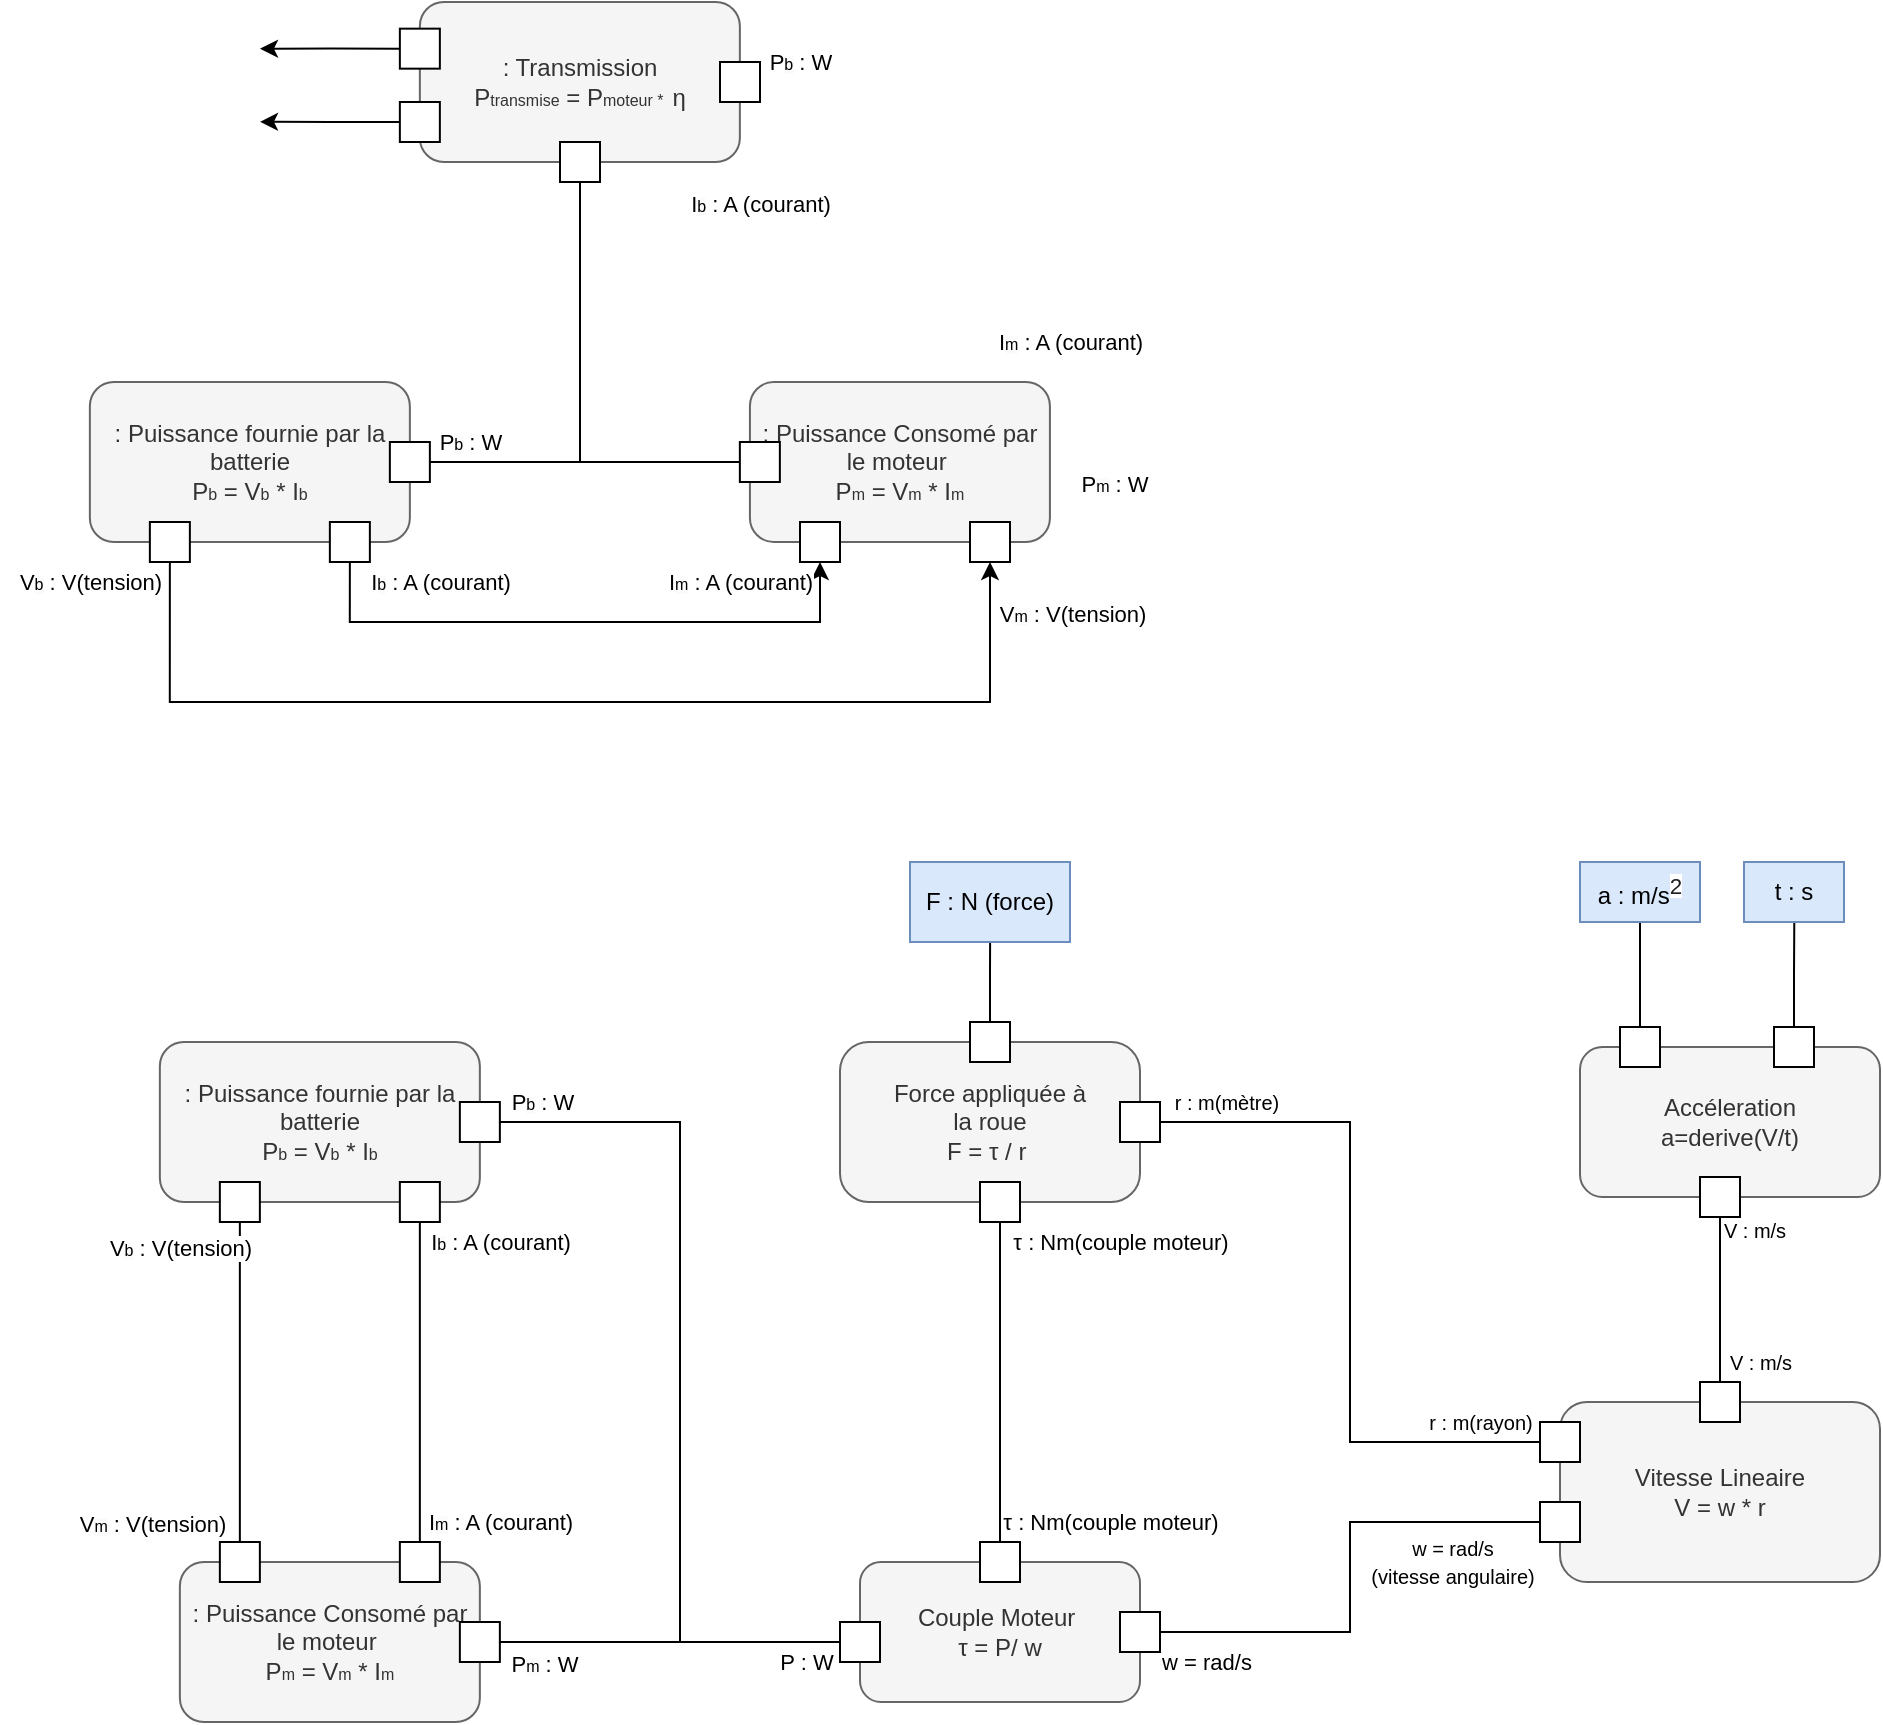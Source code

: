 <mxfile version="22.1.18" type="github">
  <diagram name="Page-1" id="2GRAYQbGgwGCQ1bq4cRz">
    <mxGraphModel dx="934" dy="494" grid="1" gridSize="10" guides="1" tooltips="1" connect="1" arrows="1" fold="1" page="1" pageScale="1" pageWidth="1654" pageHeight="2336" math="0" shadow="0">
      <root>
        <mxCell id="0" />
        <mxCell id="1" parent="0" />
        <mxCell id="MpMOlBdk-1zB-H3q664x-13" value=": Puissance fournie par la batterie&lt;br&gt;P&lt;font style=&quot;font-size: 8px;&quot;&gt;b&lt;/font&gt; = V&lt;font style=&quot;border-color: var(--border-color); font-size: 8px;&quot;&gt;b&lt;/font&gt;&amp;nbsp;* I&lt;font style=&quot;font-size: 8px;&quot;&gt;b&lt;/font&gt;" style="rounded=1;whiteSpace=wrap;html=1;fillColor=#f5f5f5;fontColor=#333333;strokeColor=#666666;" parent="1" vertex="1">
          <mxGeometry x="239.93" y="610" width="160" height="80" as="geometry" />
        </mxCell>
        <mxCell id="MpMOlBdk-1zB-H3q664x-16" value="Force appliquée&amp;nbsp;à &lt;br&gt;la roue&lt;br&gt;F = τ / r&amp;nbsp;" style="rounded=1;whiteSpace=wrap;html=1;arcSize=18;fillColor=#f5f5f5;fontColor=#333333;strokeColor=#666666;" parent="1" vertex="1">
          <mxGeometry x="580" y="610" width="150" height="80" as="geometry" />
        </mxCell>
        <mxCell id="MpMOlBdk-1zB-H3q664x-18" value="Vitesse Lineaire&lt;br&gt;V = w * r" style="rounded=1;whiteSpace=wrap;html=1;fillColor=#f5f5f5;fontColor=#333333;strokeColor=#666666;" parent="1" vertex="1">
          <mxGeometry x="940" y="790" width="160" height="90" as="geometry" />
        </mxCell>
        <mxCell id="MpMOlBdk-1zB-H3q664x-19" value="Couple Moteur&amp;nbsp;&lt;br&gt;τ = P/ w" style="rounded=1;whiteSpace=wrap;html=1;fillColor=#f5f5f5;fontColor=#333333;strokeColor=#666666;" parent="1" vertex="1">
          <mxGeometry x="590" y="870" width="140" height="70" as="geometry" />
        </mxCell>
        <mxCell id="MpMOlBdk-1zB-H3q664x-20" value=": Puissance Consomé par le moteur&amp;nbsp;&lt;br&gt;P&lt;span style=&quot;font-size: 8px;&quot;&gt;m&lt;/span&gt;&amp;nbsp;= V&lt;span style=&quot;font-size: 8px;&quot;&gt;m&lt;/span&gt;&amp;nbsp;* I&lt;span style=&quot;font-size: 8px;&quot;&gt;m&lt;/span&gt;" style="rounded=1;whiteSpace=wrap;html=1;fillColor=#f5f5f5;fontColor=#333333;strokeColor=#666666;" parent="1" vertex="1">
          <mxGeometry x="249.93" y="870" width="150" height="80" as="geometry" />
        </mxCell>
        <mxCell id="MpMOlBdk-1zB-H3q664x-25" value="" style="strokeColor=inherit;fillColor=inherit;gradientColor=inherit;shape=rect;html=1;fontSize=10;verticalLabelPosition=top;verticalAlign=bottom;" parent="1" vertex="1">
          <mxGeometry x="359.93" y="680" width="20" height="20" as="geometry" />
        </mxCell>
        <mxCell id="MpMOlBdk-1zB-H3q664x-33" style="edgeStyle=orthogonalEdgeStyle;rounded=0;orthogonalLoop=1;jettySize=auto;html=1;exitX=0.5;exitY=1;exitDx=0;exitDy=0;entryX=0.5;entryY=0;entryDx=0;entryDy=0;endArrow=none;endFill=0;" parent="1" source="MpMOlBdk-1zB-H3q664x-27" target="MpMOlBdk-1zB-H3q664x-28" edge="1">
          <mxGeometry relative="1" as="geometry" />
        </mxCell>
        <mxCell id="MpMOlBdk-1zB-H3q664x-125" value="V&lt;font style=&quot;border-color: var(--border-color); background-color: rgb(251, 251, 251); font-size: 8px;&quot;&gt;b&lt;/font&gt;&amp;nbsp;: V(tension)" style="edgeLabel;html=1;align=center;verticalAlign=middle;resizable=0;points=[];" parent="MpMOlBdk-1zB-H3q664x-33" vertex="1" connectable="0">
          <mxGeometry x="-0.837" y="-1" relative="1" as="geometry">
            <mxPoint x="-29" as="offset" />
          </mxGeometry>
        </mxCell>
        <mxCell id="MpMOlBdk-1zB-H3q664x-27" value="" style="strokeColor=inherit;fillColor=inherit;gradientColor=inherit;shape=rect;html=1;fontSize=10;verticalLabelPosition=top;verticalAlign=bottom;" parent="1" vertex="1">
          <mxGeometry x="269.93" y="680" width="20" height="20" as="geometry" />
        </mxCell>
        <mxCell id="MpMOlBdk-1zB-H3q664x-28" value="" style="strokeColor=inherit;fillColor=inherit;gradientColor=inherit;shape=rect;html=1;fontSize=10;verticalLabelPosition=top;verticalAlign=bottom;" parent="1" vertex="1">
          <mxGeometry x="269.93" y="860" width="20" height="20" as="geometry" />
        </mxCell>
        <mxCell id="MpMOlBdk-1zB-H3q664x-29" value="" style="strokeColor=inherit;fillColor=inherit;gradientColor=inherit;shape=rect;html=1;fontSize=10;verticalLabelPosition=top;verticalAlign=bottom;" parent="1" vertex="1">
          <mxGeometry x="359.93" y="860" width="20" height="20" as="geometry" />
        </mxCell>
        <mxCell id="MpMOlBdk-1zB-H3q664x-36" style="edgeStyle=orthogonalEdgeStyle;rounded=0;orthogonalLoop=1;jettySize=auto;html=1;exitX=1;exitY=0.5;exitDx=0;exitDy=0;entryX=1;entryY=0.5;entryDx=0;entryDy=0;endArrow=none;endFill=0;" parent="1" source="MpMOlBdk-1zB-H3q664x-31" target="MpMOlBdk-1zB-H3q664x-32" edge="1">
          <mxGeometry relative="1" as="geometry">
            <mxPoint x="449.93" y="910" as="targetPoint" />
            <Array as="points">
              <mxPoint x="500" y="650" />
              <mxPoint x="500" y="910" />
            </Array>
          </mxGeometry>
        </mxCell>
        <mxCell id="MpMOlBdk-1zB-H3q664x-130" value="P&lt;font style=&quot;border-color: var(--border-color); background-color: rgb(251, 251, 251); font-size: 8px;&quot;&gt;b&lt;/font&gt;&amp;nbsp;: W" style="edgeLabel;html=1;align=center;verticalAlign=middle;resizable=0;points=[];" parent="MpMOlBdk-1zB-H3q664x-36" vertex="1" connectable="0">
          <mxGeometry x="-0.943" relative="1" as="geometry">
            <mxPoint x="8" y="-10" as="offset" />
          </mxGeometry>
        </mxCell>
        <mxCell id="MpMOlBdk-1zB-H3q664x-31" value="" style="strokeColor=inherit;fillColor=inherit;gradientColor=inherit;shape=rect;html=1;fontSize=10;verticalLabelPosition=top;verticalAlign=bottom;" parent="1" vertex="1">
          <mxGeometry x="389.93" y="640" width="20" height="20" as="geometry" />
        </mxCell>
        <mxCell id="MpMOlBdk-1zB-H3q664x-32" value="" style="strokeColor=inherit;fillColor=inherit;gradientColor=inherit;shape=rect;html=1;fontSize=10;verticalLabelPosition=top;verticalAlign=bottom;" parent="1" vertex="1">
          <mxGeometry x="389.93" y="900" width="20" height="20" as="geometry" />
        </mxCell>
        <mxCell id="MpMOlBdk-1zB-H3q664x-35" style="edgeStyle=orthogonalEdgeStyle;rounded=0;orthogonalLoop=1;jettySize=auto;html=1;exitX=0.5;exitY=1;exitDx=0;exitDy=0;entryX=0.5;entryY=0;entryDx=0;entryDy=0;endArrow=none;endFill=0;" parent="1" source="MpMOlBdk-1zB-H3q664x-25" target="MpMOlBdk-1zB-H3q664x-29" edge="1">
          <mxGeometry relative="1" as="geometry" />
        </mxCell>
        <mxCell id="MpMOlBdk-1zB-H3q664x-127" value="I&lt;font style=&quot;border-color: var(--border-color); background-color: rgb(251, 251, 251); font-size: 8px;&quot;&gt;b&lt;/font&gt;&amp;nbsp;: A (courant)" style="edgeLabel;html=1;align=center;verticalAlign=middle;resizable=0;points=[];" parent="MpMOlBdk-1zB-H3q664x-35" vertex="1" connectable="0">
          <mxGeometry x="-0.873" y="-1" relative="1" as="geometry">
            <mxPoint x="41" as="offset" />
          </mxGeometry>
        </mxCell>
        <mxCell id="MpMOlBdk-1zB-H3q664x-39" style="edgeStyle=orthogonalEdgeStyle;rounded=0;orthogonalLoop=1;jettySize=auto;html=1;exitX=0;exitY=0.5;exitDx=0;exitDy=0;entryX=1;entryY=0.5;entryDx=0;entryDy=0;endArrow=none;endFill=0;" parent="1" source="MpMOlBdk-1zB-H3q664x-38" target="MpMOlBdk-1zB-H3q664x-32" edge="1">
          <mxGeometry relative="1" as="geometry">
            <mxPoint x="490" y="910" as="targetPoint" />
          </mxGeometry>
        </mxCell>
        <mxCell id="MpMOlBdk-1zB-H3q664x-132" value="P : W" style="edgeLabel;html=1;align=center;verticalAlign=middle;resizable=0;points=[];" parent="MpMOlBdk-1zB-H3q664x-39" vertex="1" connectable="0">
          <mxGeometry x="-0.794" y="-1" relative="1" as="geometry">
            <mxPoint y="11" as="offset" />
          </mxGeometry>
        </mxCell>
        <mxCell id="MpMOlBdk-1zB-H3q664x-38" value="" style="strokeColor=inherit;fillColor=inherit;gradientColor=inherit;shape=rect;html=1;fontSize=10;verticalLabelPosition=top;verticalAlign=bottom;" parent="1" vertex="1">
          <mxGeometry x="580" y="900" width="20" height="20" as="geometry" />
        </mxCell>
        <mxCell id="MpMOlBdk-1zB-H3q664x-40" value="" style="strokeColor=inherit;fillColor=inherit;gradientColor=inherit;shape=rect;html=1;fontSize=10;verticalLabelPosition=top;verticalAlign=bottom;" parent="1" vertex="1">
          <mxGeometry x="720" y="640" width="20" height="20" as="geometry" />
        </mxCell>
        <mxCell id="MpMOlBdk-1zB-H3q664x-68" style="edgeStyle=orthogonalEdgeStyle;rounded=0;orthogonalLoop=1;jettySize=auto;html=1;exitX=0;exitY=0.5;exitDx=0;exitDy=0;entryX=1;entryY=0.5;entryDx=0;entryDy=0;endArrow=none;endFill=0;" parent="1" source="MpMOlBdk-1zB-H3q664x-43" target="MpMOlBdk-1zB-H3q664x-59" edge="1">
          <mxGeometry relative="1" as="geometry" />
        </mxCell>
        <mxCell id="MpMOlBdk-1zB-H3q664x-117" value="&lt;font style=&quot;font-size: 10px;&quot;&gt;w = rad/s &lt;br&gt;(vitesse angulaire)&lt;/font&gt;" style="edgeLabel;html=1;align=center;verticalAlign=middle;resizable=0;points=[];" parent="MpMOlBdk-1zB-H3q664x-68" vertex="1" connectable="0">
          <mxGeometry x="-0.692" y="2" relative="1" as="geometry">
            <mxPoint x="-7" y="18" as="offset" />
          </mxGeometry>
        </mxCell>
        <mxCell id="MpMOlBdk-1zB-H3q664x-118" value="w = rad/s" style="edgeLabel;html=1;align=center;verticalAlign=middle;resizable=0;points=[];" parent="MpMOlBdk-1zB-H3q664x-68" vertex="1" connectable="0">
          <mxGeometry x="0.818" y="1" relative="1" as="geometry">
            <mxPoint y="14" as="offset" />
          </mxGeometry>
        </mxCell>
        <mxCell id="MpMOlBdk-1zB-H3q664x-43" value="" style="strokeColor=inherit;fillColor=inherit;gradientColor=inherit;shape=rect;html=1;fontSize=10;verticalLabelPosition=top;verticalAlign=bottom;" parent="1" vertex="1">
          <mxGeometry x="930" y="840" width="20" height="20" as="geometry" />
        </mxCell>
        <mxCell id="MpMOlBdk-1zB-H3q664x-69" style="edgeStyle=orthogonalEdgeStyle;rounded=0;orthogonalLoop=1;jettySize=auto;html=1;exitX=0;exitY=0.5;exitDx=0;exitDy=0;entryX=1;entryY=0.5;entryDx=0;entryDy=0;endArrow=none;endFill=0;" parent="1" source="MpMOlBdk-1zB-H3q664x-44" target="MpMOlBdk-1zB-H3q664x-40" edge="1">
          <mxGeometry relative="1" as="geometry" />
        </mxCell>
        <mxCell id="MpMOlBdk-1zB-H3q664x-116" value="&lt;font style=&quot;font-size: 10px;&quot;&gt;r : m(mètre)&lt;/font&gt;" style="edgeLabel;html=1;align=center;verticalAlign=middle;resizable=0;points=[];" parent="MpMOlBdk-1zB-H3q664x-69" vertex="1" connectable="0">
          <mxGeometry x="0.837" y="3" relative="1" as="geometry">
            <mxPoint x="4" y="-13" as="offset" />
          </mxGeometry>
        </mxCell>
        <mxCell id="MpMOlBdk-1zB-H3q664x-44" value="" style="strokeColor=inherit;fillColor=inherit;gradientColor=inherit;shape=rect;html=1;fontSize=10;verticalLabelPosition=top;verticalAlign=bottom;" parent="1" vertex="1">
          <mxGeometry x="930" y="800" width="20" height="20" as="geometry" />
        </mxCell>
        <mxCell id="MpMOlBdk-1zB-H3q664x-49" value="" style="strokeColor=inherit;fillColor=inherit;gradientColor=inherit;shape=rect;html=1;fontSize=10;verticalLabelPosition=top;verticalAlign=bottom;" parent="1" vertex="1">
          <mxGeometry x="650" y="860" width="20" height="20" as="geometry" />
        </mxCell>
        <mxCell id="MpMOlBdk-1zB-H3q664x-121" style="edgeStyle=orthogonalEdgeStyle;rounded=0;orthogonalLoop=1;jettySize=auto;html=1;exitX=0.5;exitY=0;exitDx=0;exitDy=0;endArrow=none;endFill=0;" parent="1" source="MpMOlBdk-1zB-H3q664x-53" edge="1">
          <mxGeometry relative="1" as="geometry">
            <mxPoint x="655.091" y="550" as="targetPoint" />
          </mxGeometry>
        </mxCell>
        <mxCell id="MpMOlBdk-1zB-H3q664x-53" value="" style="strokeColor=inherit;fillColor=inherit;gradientColor=inherit;shape=rect;html=1;fontSize=10;verticalLabelPosition=top;verticalAlign=bottom;" parent="1" vertex="1">
          <mxGeometry x="645" y="600" width="20" height="20" as="geometry" />
        </mxCell>
        <mxCell id="MpMOlBdk-1zB-H3q664x-57" style="edgeStyle=orthogonalEdgeStyle;rounded=0;orthogonalLoop=1;jettySize=auto;html=1;exitX=0.5;exitY=1;exitDx=0;exitDy=0;entryX=0.5;entryY=0;entryDx=0;entryDy=0;endArrow=none;endFill=0;" parent="1" source="MpMOlBdk-1zB-H3q664x-55" target="MpMOlBdk-1zB-H3q664x-49" edge="1">
          <mxGeometry relative="1" as="geometry" />
        </mxCell>
        <mxCell id="MpMOlBdk-1zB-H3q664x-119" value="τ : Nm(couple moteur)" style="edgeLabel;html=1;align=center;verticalAlign=middle;resizable=0;points=[];" parent="MpMOlBdk-1zB-H3q664x-57" vertex="1" connectable="0">
          <mxGeometry x="0.859" y="1" relative="1" as="geometry">
            <mxPoint x="54" y="1" as="offset" />
          </mxGeometry>
        </mxCell>
        <mxCell id="MpMOlBdk-1zB-H3q664x-120" value="τ : Nm(couple moteur)" style="edgeLabel;html=1;align=center;verticalAlign=middle;resizable=0;points=[];" parent="MpMOlBdk-1zB-H3q664x-57" vertex="1" connectable="0">
          <mxGeometry x="-0.881" relative="1" as="geometry">
            <mxPoint x="60" as="offset" />
          </mxGeometry>
        </mxCell>
        <mxCell id="MpMOlBdk-1zB-H3q664x-55" value="" style="strokeColor=inherit;fillColor=inherit;gradientColor=inherit;shape=rect;html=1;fontSize=10;verticalLabelPosition=top;verticalAlign=bottom;" parent="1" vertex="1">
          <mxGeometry x="650" y="680" width="20" height="20" as="geometry" />
        </mxCell>
        <mxCell id="MpMOlBdk-1zB-H3q664x-59" value="" style="strokeColor=inherit;fillColor=inherit;gradientColor=inherit;shape=rect;html=1;fontSize=10;verticalLabelPosition=top;verticalAlign=bottom;" parent="1" vertex="1">
          <mxGeometry x="720" y="895" width="20" height="20" as="geometry" />
        </mxCell>
        <mxCell id="MpMOlBdk-1zB-H3q664x-61" value="Accéleration&lt;br&gt;a=derive(V/t)" style="rounded=1;whiteSpace=wrap;html=1;fillColor=#f5f5f5;fontColor=#333333;strokeColor=#666666;" parent="1" vertex="1">
          <mxGeometry x="950" y="612.5" width="150" height="75" as="geometry" />
        </mxCell>
        <mxCell id="MpMOlBdk-1zB-H3q664x-67" style="edgeStyle=orthogonalEdgeStyle;rounded=0;orthogonalLoop=1;jettySize=auto;html=1;exitX=0.5;exitY=1;exitDx=0;exitDy=0;entryX=0.5;entryY=0;entryDx=0;entryDy=0;endArrow=none;endFill=0;" parent="1" source="MpMOlBdk-1zB-H3q664x-62" target="MpMOlBdk-1zB-H3q664x-65" edge="1">
          <mxGeometry relative="1" as="geometry">
            <Array as="points" />
          </mxGeometry>
        </mxCell>
        <mxCell id="MpMOlBdk-1zB-H3q664x-113" value="&lt;font style=&quot;font-size: 10px;&quot;&gt;V : m/s&lt;/font&gt;" style="edgeLabel;html=1;align=center;verticalAlign=middle;resizable=0;points=[];" parent="MpMOlBdk-1zB-H3q664x-67" vertex="1" connectable="0">
          <mxGeometry x="-0.721" y="-1" relative="1" as="geometry">
            <mxPoint x="18" y="-5" as="offset" />
          </mxGeometry>
        </mxCell>
        <mxCell id="MpMOlBdk-1zB-H3q664x-114" value="&lt;font style=&quot;font-size: 10px;&quot;&gt;V : m/s&lt;/font&gt;" style="edgeLabel;html=1;align=center;verticalAlign=middle;resizable=0;points=[];" parent="MpMOlBdk-1zB-H3q664x-67" vertex="1" connectable="0">
          <mxGeometry x="0.749" y="-2" relative="1" as="geometry">
            <mxPoint x="22" as="offset" />
          </mxGeometry>
        </mxCell>
        <mxCell id="MpMOlBdk-1zB-H3q664x-62" value="" style="strokeColor=inherit;fillColor=inherit;gradientColor=inherit;shape=rect;html=1;fontSize=10;verticalLabelPosition=top;verticalAlign=bottom;" parent="1" vertex="1">
          <mxGeometry x="1010" y="677.5" width="20" height="20" as="geometry" />
        </mxCell>
        <mxCell id="MpMOlBdk-1zB-H3q664x-134" style="edgeStyle=orthogonalEdgeStyle;rounded=0;orthogonalLoop=1;jettySize=auto;html=1;exitX=0.5;exitY=0;exitDx=0;exitDy=0;endArrow=none;endFill=0;" parent="1" source="MpMOlBdk-1zB-H3q664x-63" edge="1">
          <mxGeometry relative="1" as="geometry">
            <mxPoint x="980" y="550" as="targetPoint" />
          </mxGeometry>
        </mxCell>
        <mxCell id="MpMOlBdk-1zB-H3q664x-63" value="" style="strokeColor=inherit;fillColor=inherit;gradientColor=inherit;shape=rect;html=1;fontSize=10;verticalLabelPosition=top;verticalAlign=bottom;" parent="1" vertex="1">
          <mxGeometry x="970" y="602.5" width="20" height="20" as="geometry" />
        </mxCell>
        <mxCell id="MpMOlBdk-1zB-H3q664x-135" style="edgeStyle=orthogonalEdgeStyle;rounded=0;orthogonalLoop=1;jettySize=auto;html=1;exitX=0.5;exitY=0;exitDx=0;exitDy=0;endArrow=none;endFill=0;" parent="1" source="MpMOlBdk-1zB-H3q664x-64" edge="1">
          <mxGeometry relative="1" as="geometry">
            <mxPoint x="1057.143" y="550" as="targetPoint" />
          </mxGeometry>
        </mxCell>
        <mxCell id="MpMOlBdk-1zB-H3q664x-64" value="" style="strokeColor=inherit;fillColor=inherit;gradientColor=inherit;shape=rect;html=1;fontSize=10;verticalLabelPosition=top;verticalAlign=bottom;" parent="1" vertex="1">
          <mxGeometry x="1047" y="602.5" width="20" height="20" as="geometry" />
        </mxCell>
        <mxCell id="MpMOlBdk-1zB-H3q664x-65" value="" style="strokeColor=inherit;fillColor=inherit;gradientColor=inherit;shape=rect;html=1;fontSize=10;verticalLabelPosition=top;verticalAlign=bottom;" parent="1" vertex="1">
          <mxGeometry x="1010" y="780" width="20" height="20" as="geometry" />
        </mxCell>
        <mxCell id="MpMOlBdk-1zB-H3q664x-122" value="F : N (force)" style="rounded=0;whiteSpace=wrap;html=1;fillColor=#dae8fc;strokeColor=#6c8ebf;" parent="1" vertex="1">
          <mxGeometry x="615" y="520" width="80" height="40" as="geometry" />
        </mxCell>
        <mxCell id="MpMOlBdk-1zB-H3q664x-124" value="&lt;font style=&quot;font-size: 10px;&quot;&gt;r : m(rayon)&lt;/font&gt;" style="edgeLabel;html=1;align=center;verticalAlign=middle;resizable=0;points=[];" parent="1" vertex="1" connectable="0">
          <mxGeometry x="900.001" y="800" as="geometry" />
        </mxCell>
        <mxCell id="MpMOlBdk-1zB-H3q664x-126" value="V&lt;span style=&quot;font-size: 8px; background-color: rgb(251, 251, 251);&quot;&gt;m&lt;/span&gt;&amp;nbsp;: V(tension)" style="edgeLabel;html=1;align=center;verticalAlign=middle;resizable=0;points=[];" parent="1" vertex="1" connectable="0">
          <mxGeometry x="160.0" y="835.001" as="geometry">
            <mxPoint x="76" y="16" as="offset" />
          </mxGeometry>
        </mxCell>
        <mxCell id="MpMOlBdk-1zB-H3q664x-128" value="I&lt;span style=&quot;font-size: 8px; background-color: rgb(251, 251, 251);&quot;&gt;m&lt;/span&gt;&amp;nbsp;: A (courant)" style="edgeLabel;html=1;align=center;verticalAlign=middle;resizable=0;points=[];" parent="1" vertex="1" connectable="0">
          <mxGeometry x="409.93" y="849.996" as="geometry" />
        </mxCell>
        <mxCell id="MpMOlBdk-1zB-H3q664x-131" value="P&lt;span style=&quot;font-size: 8px; background-color: rgb(251, 251, 251);&quot;&gt;m&lt;/span&gt;&amp;nbsp;: W" style="edgeLabel;html=1;align=center;verticalAlign=middle;resizable=0;points=[];" parent="1" vertex="1" connectable="0">
          <mxGeometry x="420.004" y="930" as="geometry">
            <mxPoint x="12" y="-9" as="offset" />
          </mxGeometry>
        </mxCell>
        <mxCell id="MpMOlBdk-1zB-H3q664x-136" value="a :&amp;nbsp;m/s&lt;sup style=&quot;line-height: 1; font-size: 11.2px; color: rgb(32, 33, 34); font-family: sans-serif; text-align: start; background-color: rgb(255, 255, 255);&quot;&gt;2&lt;/sup&gt;" style="rounded=0;whiteSpace=wrap;html=1;fillColor=#dae8fc;strokeColor=#6c8ebf;" parent="1" vertex="1">
          <mxGeometry x="950" y="520" width="60" height="30" as="geometry" />
        </mxCell>
        <mxCell id="MpMOlBdk-1zB-H3q664x-137" value="t : s" style="rounded=0;whiteSpace=wrap;html=1;fillColor=#dae8fc;strokeColor=#6c8ebf;" parent="1" vertex="1">
          <mxGeometry x="1032" y="520" width="50" height="30" as="geometry" />
        </mxCell>
        <mxCell id="kXwI2ZC2WiuWiQ44R4r5-1" value=": Transmission&lt;br&gt;P&lt;span style=&quot;font-size: 8px;&quot;&gt;transmise&lt;/span&gt;&amp;nbsp;= P&lt;font style=&quot;font-size: 8px;&quot;&gt;moteur *&amp;nbsp; &lt;/font&gt;&lt;font style=&quot;&quot;&gt;η&lt;br&gt;&lt;/font&gt;" style="rounded=1;whiteSpace=wrap;html=1;fillColor=#f5f5f5;fontColor=#333333;strokeColor=#666666;" vertex="1" parent="1">
          <mxGeometry x="369.93" y="90" width="160" height="80" as="geometry" />
        </mxCell>
        <mxCell id="kXwI2ZC2WiuWiQ44R4r5-34" style="edgeStyle=orthogonalEdgeStyle;rounded=0;orthogonalLoop=1;jettySize=auto;html=1;exitX=0.5;exitY=1;exitDx=0;exitDy=0;entryX=0;entryY=0.5;entryDx=0;entryDy=0;endArrow=none;endFill=0;" edge="1" parent="1" source="kXwI2ZC2WiuWiQ44R4r5-2" target="kXwI2ZC2WiuWiQ44R4r5-18">
          <mxGeometry relative="1" as="geometry">
            <mxPoint x="450.222" y="310" as="targetPoint" />
          </mxGeometry>
        </mxCell>
        <mxCell id="kXwI2ZC2WiuWiQ44R4r5-2" value="" style="strokeColor=inherit;fillColor=inherit;gradientColor=inherit;shape=rect;html=1;fontSize=10;verticalLabelPosition=top;verticalAlign=bottom;" vertex="1" parent="1">
          <mxGeometry x="440" y="160" width="20" height="20" as="geometry" />
        </mxCell>
        <mxCell id="kXwI2ZC2WiuWiQ44R4r5-30" style="edgeStyle=orthogonalEdgeStyle;rounded=0;orthogonalLoop=1;jettySize=auto;html=1;exitX=0;exitY=0.5;exitDx=0;exitDy=0;" edge="1" parent="1" source="kXwI2ZC2WiuWiQ44R4r5-4">
          <mxGeometry relative="1" as="geometry">
            <mxPoint x="290" y="113.362" as="targetPoint" />
          </mxGeometry>
        </mxCell>
        <mxCell id="kXwI2ZC2WiuWiQ44R4r5-4" value="" style="strokeColor=inherit;fillColor=inherit;gradientColor=inherit;shape=rect;html=1;fontSize=10;verticalLabelPosition=top;verticalAlign=bottom;" vertex="1" parent="1">
          <mxGeometry x="359.93" y="103.33" width="20" height="20" as="geometry" />
        </mxCell>
        <mxCell id="kXwI2ZC2WiuWiQ44R4r5-5" value="P&lt;font style=&quot;border-color: var(--border-color); background-color: rgb(251, 251, 251); font-size: 8px;&quot;&gt;b&lt;/font&gt;&amp;nbsp;: W" style="edgeLabel;html=1;align=center;verticalAlign=middle;resizable=0;points=[];" vertex="1" connectable="0" parent="1">
          <mxGeometry x="560" y="120" as="geometry" />
        </mxCell>
        <mxCell id="kXwI2ZC2WiuWiQ44R4r5-6" value="" style="strokeColor=inherit;fillColor=inherit;gradientColor=inherit;shape=rect;html=1;fontSize=10;verticalLabelPosition=top;verticalAlign=bottom;" vertex="1" parent="1">
          <mxGeometry x="520" y="120" width="20" height="20" as="geometry" />
        </mxCell>
        <mxCell id="kXwI2ZC2WiuWiQ44R4r5-7" value="I&lt;font style=&quot;border-color: var(--border-color); background-color: rgb(251, 251, 251); font-size: 8px;&quot;&gt;b&lt;/font&gt;&amp;nbsp;: A (courant)" style="edgeLabel;html=1;align=center;verticalAlign=middle;resizable=0;points=[];" vertex="1" connectable="0" parent="1">
          <mxGeometry x="540" y="190.667" as="geometry" />
        </mxCell>
        <mxCell id="kXwI2ZC2WiuWiQ44R4r5-31" style="edgeStyle=orthogonalEdgeStyle;rounded=0;orthogonalLoop=1;jettySize=auto;html=1;exitX=0;exitY=0.5;exitDx=0;exitDy=0;" edge="1" parent="1" source="kXwI2ZC2WiuWiQ44R4r5-9">
          <mxGeometry relative="1" as="geometry">
            <mxPoint x="290" y="149.884" as="targetPoint" />
          </mxGeometry>
        </mxCell>
        <mxCell id="kXwI2ZC2WiuWiQ44R4r5-9" value="" style="strokeColor=inherit;fillColor=inherit;gradientColor=inherit;shape=rect;html=1;fontSize=10;verticalLabelPosition=top;verticalAlign=bottom;" vertex="1" parent="1">
          <mxGeometry x="359.93" y="140" width="20" height="20" as="geometry" />
        </mxCell>
        <mxCell id="kXwI2ZC2WiuWiQ44R4r5-17" value=": Puissance Consomé par le moteur&amp;nbsp;&lt;br&gt;P&lt;span style=&quot;font-size: 8px;&quot;&gt;m&lt;/span&gt;&amp;nbsp;= V&lt;span style=&quot;font-size: 8px;&quot;&gt;m&lt;/span&gt;&amp;nbsp;* I&lt;span style=&quot;font-size: 8px;&quot;&gt;m&lt;/span&gt;" style="rounded=1;whiteSpace=wrap;html=1;fillColor=#f5f5f5;fontColor=#333333;strokeColor=#666666;" vertex="1" parent="1">
          <mxGeometry x="534.96" y="280" width="150" height="80" as="geometry" />
        </mxCell>
        <mxCell id="kXwI2ZC2WiuWiQ44R4r5-18" value="" style="strokeColor=inherit;fillColor=inherit;gradientColor=inherit;shape=rect;html=1;fontSize=10;verticalLabelPosition=top;verticalAlign=bottom;" vertex="1" parent="1">
          <mxGeometry x="529.93" y="310" width="20" height="20" as="geometry" />
        </mxCell>
        <mxCell id="kXwI2ZC2WiuWiQ44R4r5-19" value="" style="strokeColor=inherit;fillColor=inherit;gradientColor=inherit;shape=rect;html=1;fontSize=10;verticalLabelPosition=top;verticalAlign=bottom;" vertex="1" parent="1">
          <mxGeometry x="560" y="350" width="20" height="20" as="geometry" />
        </mxCell>
        <mxCell id="kXwI2ZC2WiuWiQ44R4r5-20" value="" style="strokeColor=inherit;fillColor=inherit;gradientColor=inherit;shape=rect;html=1;fontSize=10;verticalLabelPosition=top;verticalAlign=bottom;" vertex="1" parent="1">
          <mxGeometry x="645" y="350" width="20" height="20" as="geometry" />
        </mxCell>
        <mxCell id="kXwI2ZC2WiuWiQ44R4r5-21" value="I&lt;span style=&quot;font-size: 8px; background-color: rgb(251, 251, 251);&quot;&gt;m&lt;/span&gt;&amp;nbsp;: A (courant)" style="edgeLabel;html=1;align=center;verticalAlign=middle;resizable=0;points=[];" vertex="1" connectable="0" parent="1">
          <mxGeometry x="694.96" y="259.996" as="geometry" />
        </mxCell>
        <mxCell id="kXwI2ZC2WiuWiQ44R4r5-22" value="P&lt;span style=&quot;font-size: 8px; background-color: rgb(251, 251, 251);&quot;&gt;m&lt;/span&gt;&amp;nbsp;: W" style="edgeLabel;html=1;align=center;verticalAlign=middle;resizable=0;points=[];" vertex="1" connectable="0" parent="1">
          <mxGeometry x="705.034" y="340" as="geometry">
            <mxPoint x="12" y="-9" as="offset" />
          </mxGeometry>
        </mxCell>
        <mxCell id="kXwI2ZC2WiuWiQ44R4r5-23" value=": Puissance fournie par la batterie&lt;br&gt;P&lt;font style=&quot;font-size: 8px;&quot;&gt;b&lt;/font&gt; = V&lt;font style=&quot;border-color: var(--border-color); font-size: 8px;&quot;&gt;b&lt;/font&gt;&amp;nbsp;* I&lt;font style=&quot;font-size: 8px;&quot;&gt;b&lt;/font&gt;" style="rounded=1;whiteSpace=wrap;html=1;fillColor=#f5f5f5;fontColor=#333333;strokeColor=#666666;" vertex="1" parent="1">
          <mxGeometry x="204.93" y="280" width="160" height="80" as="geometry" />
        </mxCell>
        <mxCell id="kXwI2ZC2WiuWiQ44R4r5-37" style="edgeStyle=orthogonalEdgeStyle;rounded=0;orthogonalLoop=1;jettySize=auto;html=1;exitX=0.5;exitY=1;exitDx=0;exitDy=0;entryX=0.5;entryY=1;entryDx=0;entryDy=0;" edge="1" parent="1" source="kXwI2ZC2WiuWiQ44R4r5-24" target="kXwI2ZC2WiuWiQ44R4r5-19">
          <mxGeometry relative="1" as="geometry">
            <mxPoint x="570" y="440" as="targetPoint" />
            <Array as="points">
              <mxPoint x="335" y="400" />
              <mxPoint x="570" y="400" />
            </Array>
          </mxGeometry>
        </mxCell>
        <mxCell id="kXwI2ZC2WiuWiQ44R4r5-24" value="" style="strokeColor=inherit;fillColor=inherit;gradientColor=inherit;shape=rect;html=1;fontSize=10;verticalLabelPosition=top;verticalAlign=bottom;" vertex="1" parent="1">
          <mxGeometry x="324.93" y="350" width="20" height="20" as="geometry" />
        </mxCell>
        <mxCell id="kXwI2ZC2WiuWiQ44R4r5-25" value="V&lt;font style=&quot;border-color: var(--border-color); background-color: rgb(251, 251, 251); font-size: 8px;&quot;&gt;b&lt;/font&gt;&amp;nbsp;: V(tension)" style="edgeLabel;html=1;align=center;verticalAlign=middle;resizable=0;points=[];" vertex="1" connectable="0" parent="1">
          <mxGeometry x="204.93" y="380" as="geometry" />
        </mxCell>
        <mxCell id="kXwI2ZC2WiuWiQ44R4r5-38" style="edgeStyle=orthogonalEdgeStyle;rounded=0;orthogonalLoop=1;jettySize=auto;html=1;exitX=0.5;exitY=1;exitDx=0;exitDy=0;entryX=0.5;entryY=1;entryDx=0;entryDy=0;" edge="1" parent="1" source="kXwI2ZC2WiuWiQ44R4r5-26" target="kXwI2ZC2WiuWiQ44R4r5-20">
          <mxGeometry relative="1" as="geometry">
            <mxPoint x="650" y="430" as="targetPoint" />
            <Array as="points">
              <mxPoint x="245" y="440" />
              <mxPoint x="655" y="440" />
            </Array>
          </mxGeometry>
        </mxCell>
        <mxCell id="kXwI2ZC2WiuWiQ44R4r5-26" value="" style="strokeColor=inherit;fillColor=inherit;gradientColor=inherit;shape=rect;html=1;fontSize=10;verticalLabelPosition=top;verticalAlign=bottom;" vertex="1" parent="1">
          <mxGeometry x="234.93" y="350" width="20" height="20" as="geometry" />
        </mxCell>
        <mxCell id="kXwI2ZC2WiuWiQ44R4r5-27" value="P&lt;font style=&quot;border-color: var(--border-color); background-color: rgb(251, 251, 251); font-size: 8px;&quot;&gt;b&lt;/font&gt;&amp;nbsp;: W" style="edgeLabel;html=1;align=center;verticalAlign=middle;resizable=0;points=[];" vertex="1" connectable="0" parent="1">
          <mxGeometry x="394.93" y="310" as="geometry" />
        </mxCell>
        <mxCell id="kXwI2ZC2WiuWiQ44R4r5-35" style="edgeStyle=orthogonalEdgeStyle;rounded=0;orthogonalLoop=1;jettySize=auto;html=1;exitX=1;exitY=0.5;exitDx=0;exitDy=0;entryX=0;entryY=0.5;entryDx=0;entryDy=0;endArrow=none;endFill=0;" edge="1" parent="1" source="kXwI2ZC2WiuWiQ44R4r5-28" target="kXwI2ZC2WiuWiQ44R4r5-18">
          <mxGeometry relative="1" as="geometry">
            <mxPoint x="450" y="309.848" as="targetPoint" />
            <Array as="points">
              <mxPoint x="525" y="320" />
            </Array>
          </mxGeometry>
        </mxCell>
        <mxCell id="kXwI2ZC2WiuWiQ44R4r5-28" value="" style="strokeColor=inherit;fillColor=inherit;gradientColor=inherit;shape=rect;html=1;fontSize=10;verticalLabelPosition=top;verticalAlign=bottom;" vertex="1" parent="1">
          <mxGeometry x="354.93" y="310" width="20" height="20" as="geometry" />
        </mxCell>
        <mxCell id="kXwI2ZC2WiuWiQ44R4r5-29" value="I&lt;font style=&quot;border-color: var(--border-color); background-color: rgb(251, 251, 251); font-size: 8px;&quot;&gt;b&lt;/font&gt;&amp;nbsp;: A (courant)" style="edgeLabel;html=1;align=center;verticalAlign=middle;resizable=0;points=[];" vertex="1" connectable="0" parent="1">
          <mxGeometry x="379.93" y="380" as="geometry" />
        </mxCell>
        <mxCell id="kXwI2ZC2WiuWiQ44R4r5-39" value="I&lt;span style=&quot;font-size: 8px; background-color: rgb(251, 251, 251);&quot;&gt;m&lt;/span&gt;&amp;nbsp;: A (courant)" style="edgeLabel;html=1;align=center;verticalAlign=middle;resizable=0;points=[];" vertex="1" connectable="0" parent="1">
          <mxGeometry x="530" y="380.005" as="geometry" />
        </mxCell>
        <mxCell id="kXwI2ZC2WiuWiQ44R4r5-40" value="V&lt;span style=&quot;font-size: 8px; background-color: rgb(251, 251, 251);&quot;&gt;m&lt;/span&gt;&amp;nbsp;: V(tension)" style="edgeLabel;html=1;align=center;verticalAlign=middle;resizable=0;points=[];" vertex="1" connectable="0" parent="1">
          <mxGeometry x="620" y="380.001" as="geometry">
            <mxPoint x="76" y="16" as="offset" />
          </mxGeometry>
        </mxCell>
      </root>
    </mxGraphModel>
  </diagram>
</mxfile>
